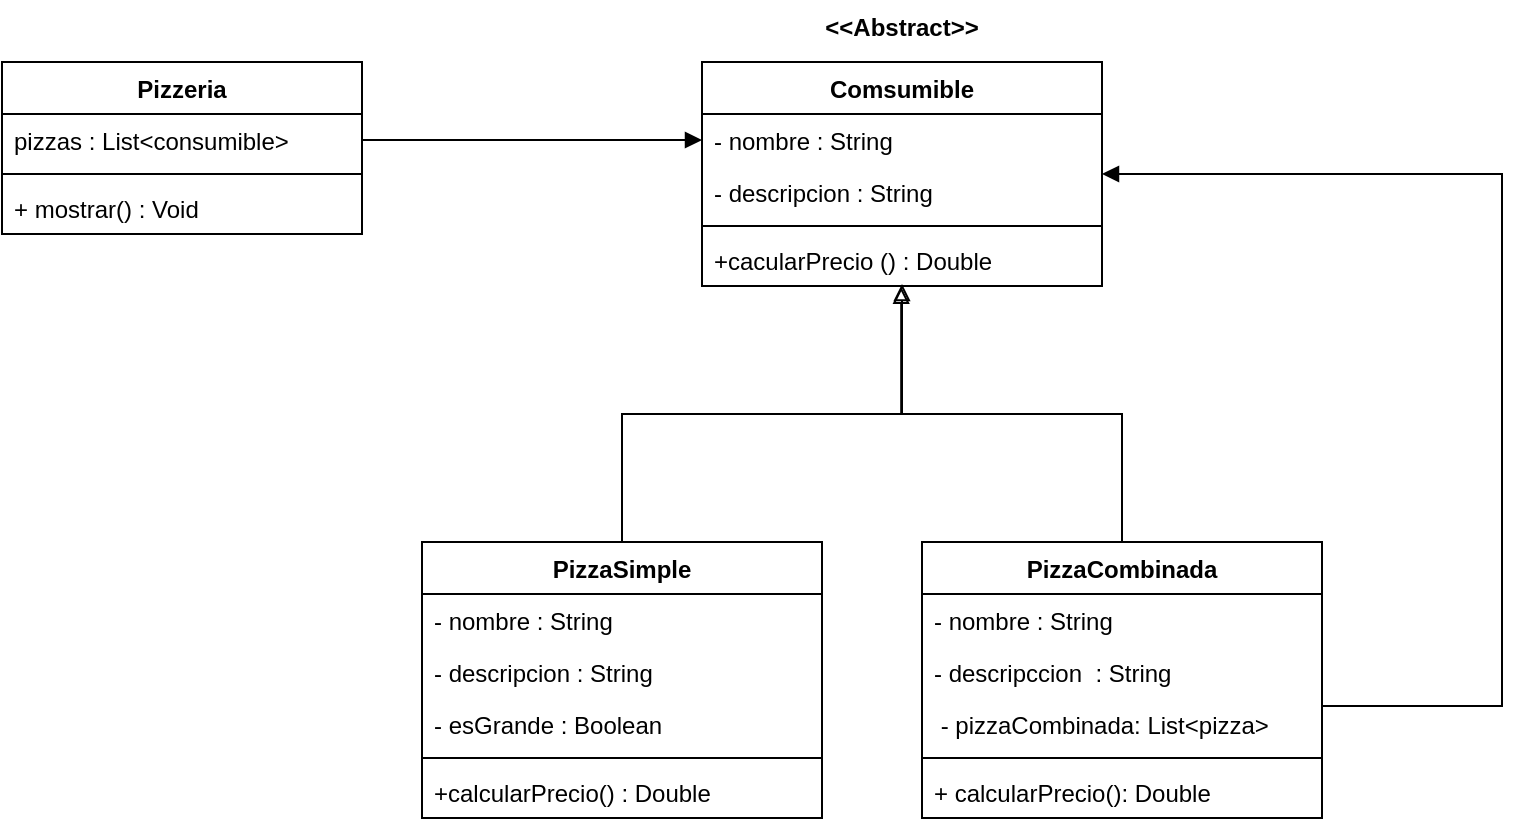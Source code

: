 <mxfile version="14.5.1" type="device"><diagram id="QH9IUwMUivsHqBxFK5Gj" name="Página-1"><mxGraphModel dx="1185" dy="685" grid="1" gridSize="10" guides="1" tooltips="1" connect="1" arrows="1" fold="1" page="1" pageScale="1" pageWidth="1654" pageHeight="1169" math="0" shadow="0"><root><mxCell id="0"/><mxCell id="1" parent="0"/><mxCell id="M-EcsqKo7se3WJecI9oL-5" value="Comsumible" style="swimlane;fontStyle=1;align=center;verticalAlign=top;childLayout=stackLayout;horizontal=1;startSize=26;horizontalStack=0;resizeParent=1;resizeParentMax=0;resizeLast=0;collapsible=1;marginBottom=0;" vertex="1" parent="1"><mxGeometry x="650" y="590" width="200" height="112" as="geometry"/></mxCell><mxCell id="M-EcsqKo7se3WJecI9oL-6" value="- nombre : String" style="text;strokeColor=none;fillColor=none;align=left;verticalAlign=top;spacingLeft=4;spacingRight=4;overflow=hidden;rotatable=0;points=[[0,0.5],[1,0.5]];portConstraint=eastwest;" vertex="1" parent="M-EcsqKo7se3WJecI9oL-5"><mxGeometry y="26" width="200" height="26" as="geometry"/></mxCell><mxCell id="M-EcsqKo7se3WJecI9oL-40" value="- descripcion : String" style="text;strokeColor=none;fillColor=none;align=left;verticalAlign=top;spacingLeft=4;spacingRight=4;overflow=hidden;rotatable=0;points=[[0,0.5],[1,0.5]];portConstraint=eastwest;" vertex="1" parent="M-EcsqKo7se3WJecI9oL-5"><mxGeometry y="52" width="200" height="26" as="geometry"/></mxCell><mxCell id="M-EcsqKo7se3WJecI9oL-7" value="" style="line;strokeWidth=1;fillColor=none;align=left;verticalAlign=middle;spacingTop=-1;spacingLeft=3;spacingRight=3;rotatable=0;labelPosition=right;points=[];portConstraint=eastwest;" vertex="1" parent="M-EcsqKo7se3WJecI9oL-5"><mxGeometry y="78" width="200" height="8" as="geometry"/></mxCell><mxCell id="M-EcsqKo7se3WJecI9oL-8" value="+cacularPrecio () : Double" style="text;strokeColor=none;fillColor=none;align=left;verticalAlign=top;spacingLeft=4;spacingRight=4;overflow=hidden;rotatable=0;points=[[0,0.5],[1,0.5]];portConstraint=eastwest;" vertex="1" parent="M-EcsqKo7se3WJecI9oL-5"><mxGeometry y="86" width="200" height="26" as="geometry"/></mxCell><mxCell id="M-EcsqKo7se3WJecI9oL-9" value="&lt;&lt;Abstract&gt;&gt;" style="text;align=center;fontStyle=1;verticalAlign=middle;spacingLeft=3;spacingRight=3;strokeColor=none;rotatable=0;points=[[0,0.5],[1,0.5]];portConstraint=eastwest;" vertex="1" parent="1"><mxGeometry x="710" y="559" width="80" height="26" as="geometry"/></mxCell><mxCell id="M-EcsqKo7se3WJecI9oL-22" style="edgeStyle=orthogonalEdgeStyle;rounded=0;orthogonalLoop=1;jettySize=auto;html=1;exitX=0.5;exitY=0;exitDx=0;exitDy=0;entryX=0.5;entryY=0.962;entryDx=0;entryDy=0;entryPerimeter=0;endArrow=block;endFill=0;" edge="1" parent="1" source="M-EcsqKo7se3WJecI9oL-10" target="M-EcsqKo7se3WJecI9oL-8"><mxGeometry relative="1" as="geometry"/></mxCell><mxCell id="M-EcsqKo7se3WJecI9oL-10" value="PizzaSimple" style="swimlane;fontStyle=1;align=center;verticalAlign=top;childLayout=stackLayout;horizontal=1;startSize=26;horizontalStack=0;resizeParent=1;resizeParentMax=0;resizeLast=0;collapsible=1;marginBottom=0;" vertex="1" parent="1"><mxGeometry x="510" y="830" width="200" height="138" as="geometry"/></mxCell><mxCell id="M-EcsqKo7se3WJecI9oL-11" value="- nombre : String" style="text;strokeColor=none;fillColor=none;align=left;verticalAlign=top;spacingLeft=4;spacingRight=4;overflow=hidden;rotatable=0;points=[[0,0.5],[1,0.5]];portConstraint=eastwest;" vertex="1" parent="M-EcsqKo7se3WJecI9oL-10"><mxGeometry y="26" width="200" height="26" as="geometry"/></mxCell><mxCell id="M-EcsqKo7se3WJecI9oL-36" value="- descripcion : String" style="text;strokeColor=none;fillColor=none;align=left;verticalAlign=top;spacingLeft=4;spacingRight=4;overflow=hidden;rotatable=0;points=[[0,0.5],[1,0.5]];portConstraint=eastwest;" vertex="1" parent="M-EcsqKo7se3WJecI9oL-10"><mxGeometry y="52" width="200" height="26" as="geometry"/></mxCell><mxCell id="M-EcsqKo7se3WJecI9oL-39" value="- esGrande : Boolean" style="text;strokeColor=none;fillColor=none;align=left;verticalAlign=top;spacingLeft=4;spacingRight=4;overflow=hidden;rotatable=0;points=[[0,0.5],[1,0.5]];portConstraint=eastwest;" vertex="1" parent="M-EcsqKo7se3WJecI9oL-10"><mxGeometry y="78" width="200" height="26" as="geometry"/></mxCell><mxCell id="M-EcsqKo7se3WJecI9oL-12" value="" style="line;strokeWidth=1;fillColor=none;align=left;verticalAlign=middle;spacingTop=-1;spacingLeft=3;spacingRight=3;rotatable=0;labelPosition=right;points=[];portConstraint=eastwest;" vertex="1" parent="M-EcsqKo7se3WJecI9oL-10"><mxGeometry y="104" width="200" height="8" as="geometry"/></mxCell><mxCell id="M-EcsqKo7se3WJecI9oL-13" value="+calcularPrecio() : Double" style="text;strokeColor=none;fillColor=none;align=left;verticalAlign=top;spacingLeft=4;spacingRight=4;overflow=hidden;rotatable=0;points=[[0,0.5],[1,0.5]];portConstraint=eastwest;" vertex="1" parent="M-EcsqKo7se3WJecI9oL-10"><mxGeometry y="112" width="200" height="26" as="geometry"/></mxCell><mxCell id="M-EcsqKo7se3WJecI9oL-30" style="edgeStyle=orthogonalEdgeStyle;rounded=0;orthogonalLoop=1;jettySize=auto;html=1;exitX=0.5;exitY=0;exitDx=0;exitDy=0;entryX=0.498;entryY=1.017;entryDx=0;entryDy=0;entryPerimeter=0;endArrow=block;endFill=0;" edge="1" parent="1" source="M-EcsqKo7se3WJecI9oL-14" target="M-EcsqKo7se3WJecI9oL-8"><mxGeometry relative="1" as="geometry"/></mxCell><mxCell id="M-EcsqKo7se3WJecI9oL-67" style="edgeStyle=orthogonalEdgeStyle;rounded=0;orthogonalLoop=1;jettySize=auto;html=1;endArrow=block;endFill=1;entryX=1;entryY=0.5;entryDx=0;entryDy=0;" edge="1" parent="1" source="M-EcsqKo7se3WJecI9oL-14" target="M-EcsqKo7se3WJecI9oL-5"><mxGeometry relative="1" as="geometry"><mxPoint x="1041" y="630" as="targetPoint"/><Array as="points"><mxPoint x="1050" y="912"/><mxPoint x="1050" y="646"/></Array></mxGeometry></mxCell><mxCell id="M-EcsqKo7se3WJecI9oL-14" value="PizzaCombinada" style="swimlane;fontStyle=1;align=center;verticalAlign=top;childLayout=stackLayout;horizontal=1;startSize=26;horizontalStack=0;resizeParent=1;resizeParentMax=0;resizeLast=0;collapsible=1;marginBottom=0;" vertex="1" parent="1"><mxGeometry x="760" y="830" width="200" height="138" as="geometry"/></mxCell><mxCell id="M-EcsqKo7se3WJecI9oL-37" value="- nombre : String" style="text;strokeColor=none;fillColor=none;align=left;verticalAlign=top;spacingLeft=4;spacingRight=4;overflow=hidden;rotatable=0;points=[[0,0.5],[1,0.5]];portConstraint=eastwest;" vertex="1" parent="M-EcsqKo7se3WJecI9oL-14"><mxGeometry y="26" width="200" height="26" as="geometry"/></mxCell><mxCell id="M-EcsqKo7se3WJecI9oL-15" value="- descripccion  : String" style="text;strokeColor=none;fillColor=none;align=left;verticalAlign=top;spacingLeft=4;spacingRight=4;overflow=hidden;rotatable=0;points=[[0,0.5],[1,0.5]];portConstraint=eastwest;" vertex="1" parent="M-EcsqKo7se3WJecI9oL-14"><mxGeometry y="52" width="200" height="26" as="geometry"/></mxCell><mxCell id="M-EcsqKo7se3WJecI9oL-42" value=" - pizzaCombinada: List&lt;pizza&gt;" style="text;strokeColor=none;fillColor=none;align=left;verticalAlign=top;spacingLeft=4;spacingRight=4;overflow=hidden;rotatable=0;points=[[0,0.5],[1,0.5]];portConstraint=eastwest;" vertex="1" parent="M-EcsqKo7se3WJecI9oL-14"><mxGeometry y="78" width="200" height="26" as="geometry"/></mxCell><mxCell id="M-EcsqKo7se3WJecI9oL-16" value="" style="line;strokeWidth=1;fillColor=none;align=left;verticalAlign=middle;spacingTop=-1;spacingLeft=3;spacingRight=3;rotatable=0;labelPosition=right;points=[];portConstraint=eastwest;" vertex="1" parent="M-EcsqKo7se3WJecI9oL-14"><mxGeometry y="104" width="200" height="8" as="geometry"/></mxCell><mxCell id="M-EcsqKo7se3WJecI9oL-17" value="+ calcularPrecio(): Double" style="text;strokeColor=none;fillColor=none;align=left;verticalAlign=top;spacingLeft=4;spacingRight=4;overflow=hidden;rotatable=0;points=[[0,0.5],[1,0.5]];portConstraint=eastwest;" vertex="1" parent="M-EcsqKo7se3WJecI9oL-14"><mxGeometry y="112" width="200" height="26" as="geometry"/></mxCell><mxCell id="M-EcsqKo7se3WJecI9oL-18" value="Pizzeria" style="swimlane;fontStyle=1;align=center;verticalAlign=top;childLayout=stackLayout;horizontal=1;startSize=26;horizontalStack=0;resizeParent=1;resizeParentMax=0;resizeLast=0;collapsible=1;marginBottom=0;" vertex="1" parent="1"><mxGeometry x="300" y="590" width="180" height="86" as="geometry"/></mxCell><mxCell id="M-EcsqKo7se3WJecI9oL-19" value="pizzas : List&lt;consumible&gt;" style="text;strokeColor=none;fillColor=none;align=left;verticalAlign=top;spacingLeft=4;spacingRight=4;overflow=hidden;rotatable=0;points=[[0,0.5],[1,0.5]];portConstraint=eastwest;" vertex="1" parent="M-EcsqKo7se3WJecI9oL-18"><mxGeometry y="26" width="180" height="26" as="geometry"/></mxCell><mxCell id="M-EcsqKo7se3WJecI9oL-20" value="" style="line;strokeWidth=1;fillColor=none;align=left;verticalAlign=middle;spacingTop=-1;spacingLeft=3;spacingRight=3;rotatable=0;labelPosition=right;points=[];portConstraint=eastwest;" vertex="1" parent="M-EcsqKo7se3WJecI9oL-18"><mxGeometry y="52" width="180" height="8" as="geometry"/></mxCell><mxCell id="M-EcsqKo7se3WJecI9oL-21" value="+ mostrar() : Void" style="text;strokeColor=none;fillColor=none;align=left;verticalAlign=top;spacingLeft=4;spacingRight=4;overflow=hidden;rotatable=0;points=[[0,0.5],[1,0.5]];portConstraint=eastwest;" vertex="1" parent="M-EcsqKo7se3WJecI9oL-18"><mxGeometry y="60" width="180" height="26" as="geometry"/></mxCell><mxCell id="M-EcsqKo7se3WJecI9oL-68" style="edgeStyle=orthogonalEdgeStyle;rounded=0;orthogonalLoop=1;jettySize=auto;html=1;exitX=1;exitY=0.5;exitDx=0;exitDy=0;entryX=0;entryY=0.5;entryDx=0;entryDy=0;endArrow=block;endFill=1;" edge="1" parent="1" source="M-EcsqKo7se3WJecI9oL-19" target="M-EcsqKo7se3WJecI9oL-6"><mxGeometry relative="1" as="geometry"/></mxCell></root></mxGraphModel></diagram></mxfile>